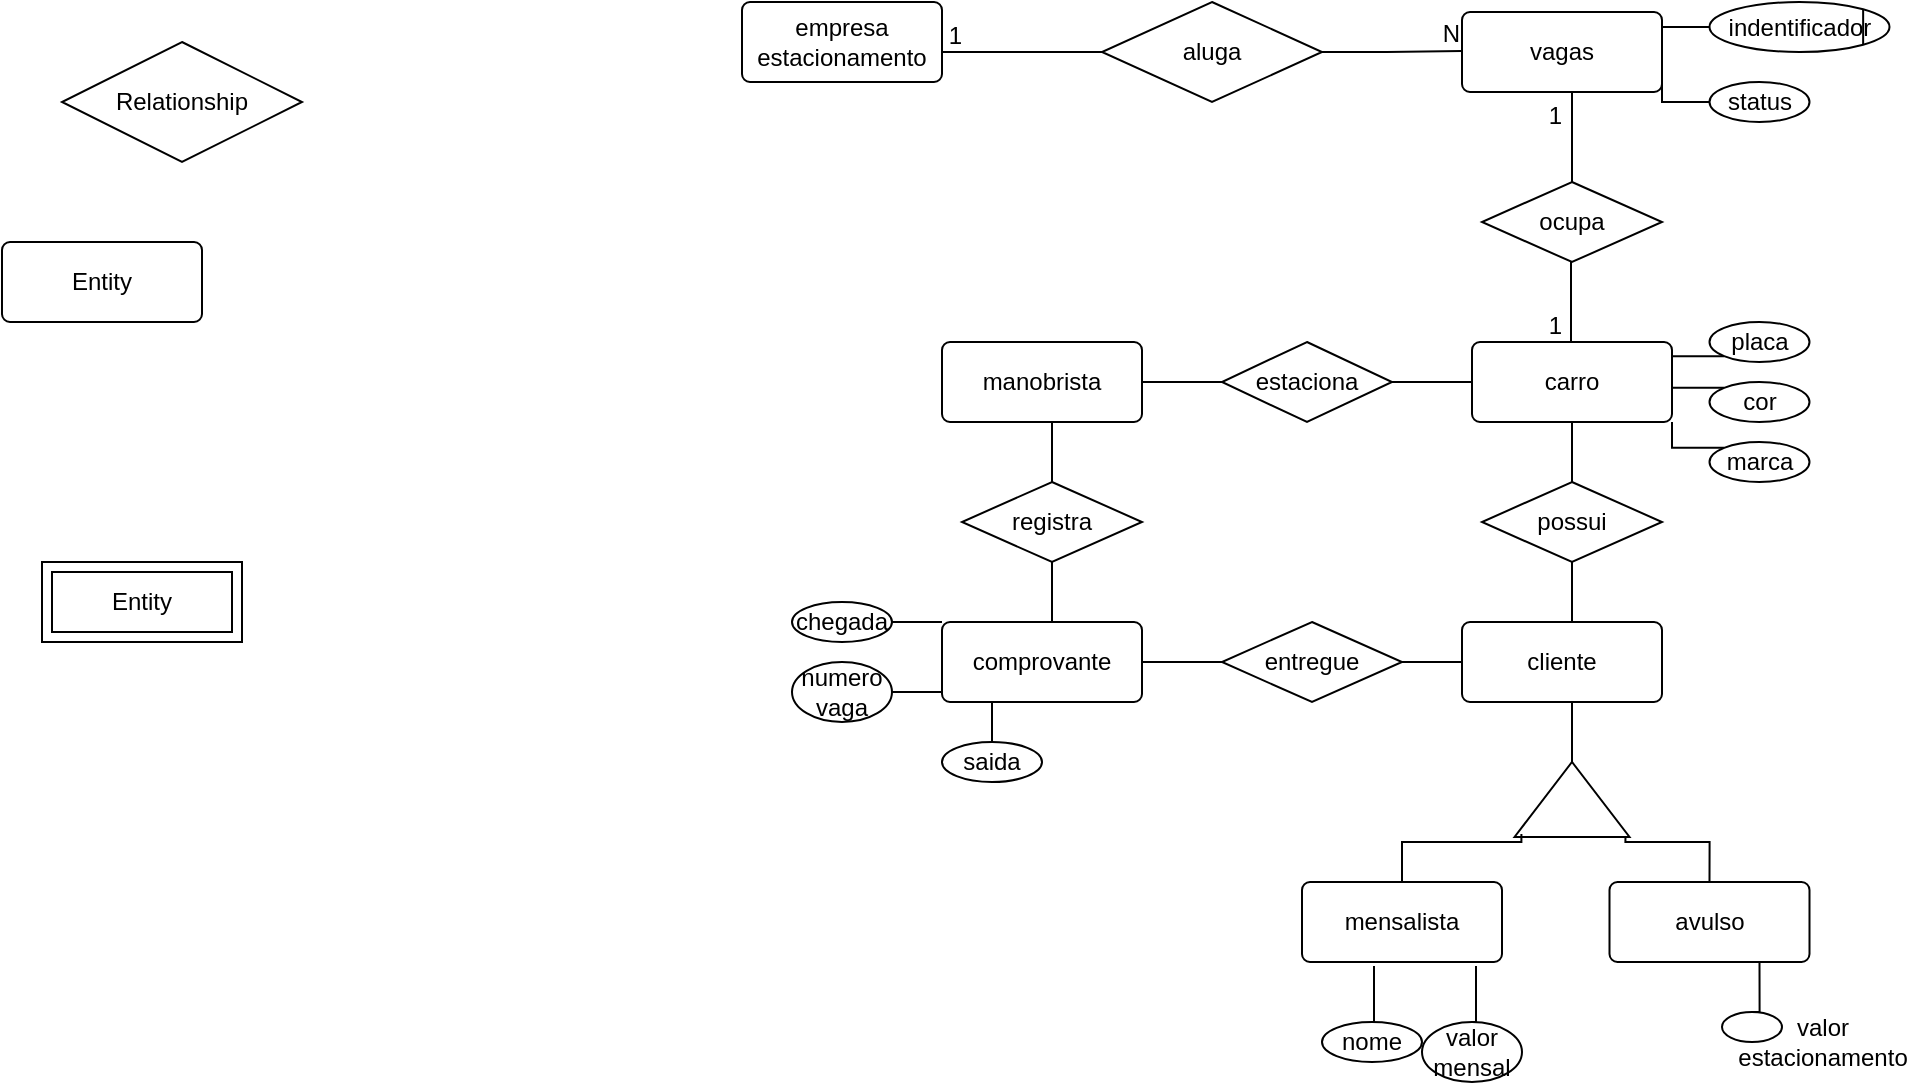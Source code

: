 <mxfile version="15.4.3" type="github">
  <diagram id="R2lEEEUBdFMjLlhIrx00" name="Page-1">
    <mxGraphModel dx="2212" dy="794" grid="1" gridSize="10" guides="1" tooltips="1" connect="1" arrows="1" fold="1" page="1" pageScale="1" pageWidth="850" pageHeight="1100" math="0" shadow="0" extFonts="Permanent Marker^https://fonts.googleapis.com/css?family=Permanent+Marker">
      <root>
        <mxCell id="0" />
        <mxCell id="1" parent="0" />
        <mxCell id="3yYCjN4qb88p876HNfDu-1" value="aluga" style="shape=rhombus;perimeter=rhombusPerimeter;whiteSpace=wrap;html=1;align=center;" vertex="1" parent="1">
          <mxGeometry x="360" y="50" width="110" height="50" as="geometry" />
        </mxCell>
        <mxCell id="3yYCjN4qb88p876HNfDu-4" value="" style="endArrow=none;html=1;rounded=0;edgeStyle=orthogonalEdgeStyle;" edge="1" parent="1">
          <mxGeometry relative="1" as="geometry">
            <mxPoint x="360" y="75" as="sourcePoint" />
            <mxPoint x="280" y="75" as="targetPoint" />
            <Array as="points">
              <mxPoint x="280" y="75" />
            </Array>
          </mxGeometry>
        </mxCell>
        <mxCell id="3yYCjN4qb88p876HNfDu-5" value="1" style="resizable=0;html=1;align=right;verticalAlign=bottom;" connectable="0" vertex="1" parent="3yYCjN4qb88p876HNfDu-4">
          <mxGeometry x="1" relative="1" as="geometry">
            <mxPoint x="10" as="offset" />
          </mxGeometry>
        </mxCell>
        <mxCell id="3yYCjN4qb88p876HNfDu-8" value="Entity" style="shape=ext;margin=3;double=1;whiteSpace=wrap;html=1;align=center;" vertex="1" parent="1">
          <mxGeometry x="-170" y="330" width="100" height="40" as="geometry" />
        </mxCell>
        <mxCell id="3yYCjN4qb88p876HNfDu-10" value="Entity" style="rounded=1;arcSize=10;whiteSpace=wrap;html=1;align=center;" vertex="1" parent="1">
          <mxGeometry x="-190" y="170" width="100" height="40" as="geometry" />
        </mxCell>
        <mxCell id="3yYCjN4qb88p876HNfDu-11" value="empresa estacionamento&lt;br&gt;" style="rounded=1;arcSize=10;whiteSpace=wrap;html=1;align=center;" vertex="1" parent="1">
          <mxGeometry x="180" y="50" width="100" height="40" as="geometry" />
        </mxCell>
        <mxCell id="3yYCjN4qb88p876HNfDu-29" style="edgeStyle=orthogonalEdgeStyle;rounded=0;orthogonalLoop=1;jettySize=auto;html=1;exitX=0.5;exitY=1;exitDx=0;exitDy=0;entryX=0.5;entryY=0;entryDx=0;entryDy=0;strokeColor=none;" edge="1" parent="1" target="3yYCjN4qb88p876HNfDu-26">
          <mxGeometry relative="1" as="geometry">
            <mxPoint x="590" y="95" as="sourcePoint" />
            <Array as="points">
              <mxPoint x="595" y="95" />
            </Array>
          </mxGeometry>
        </mxCell>
        <mxCell id="3yYCjN4qb88p876HNfDu-63" style="edgeStyle=orthogonalEdgeStyle;rounded=0;orthogonalLoop=1;jettySize=auto;html=1;exitX=0.5;exitY=1;exitDx=0;exitDy=0;entryX=1;entryY=0.5;entryDx=0;entryDy=0;endArrow=none;endFill=0;strokeColor=default;" edge="1" parent="1" source="3yYCjN4qb88p876HNfDu-13" target="3yYCjN4qb88p876HNfDu-62">
          <mxGeometry relative="1" as="geometry" />
        </mxCell>
        <mxCell id="3yYCjN4qb88p876HNfDu-13" value="cliente" style="rounded=1;arcSize=10;whiteSpace=wrap;html=1;align=center;" vertex="1" parent="1">
          <mxGeometry x="540" y="360" width="100" height="40" as="geometry" />
        </mxCell>
        <mxCell id="3yYCjN4qb88p876HNfDu-58" style="edgeStyle=orthogonalEdgeStyle;rounded=0;orthogonalLoop=1;jettySize=auto;html=1;exitX=0.5;exitY=1;exitDx=0;exitDy=0;entryX=0.5;entryY=0;entryDx=0;entryDy=0;endArrow=none;endFill=0;strokeColor=default;" edge="1" parent="1" source="3yYCjN4qb88p876HNfDu-14" target="3yYCjN4qb88p876HNfDu-56">
          <mxGeometry relative="1" as="geometry" />
        </mxCell>
        <mxCell id="3yYCjN4qb88p876HNfDu-59" style="edgeStyle=orthogonalEdgeStyle;rounded=0;orthogonalLoop=1;jettySize=auto;html=1;exitX=1;exitY=0.5;exitDx=0;exitDy=0;entryX=0;entryY=0.5;entryDx=0;entryDy=0;endArrow=none;endFill=0;strokeColor=default;" edge="1" parent="1" source="3yYCjN4qb88p876HNfDu-14" target="3yYCjN4qb88p876HNfDu-53">
          <mxGeometry relative="1" as="geometry" />
        </mxCell>
        <mxCell id="3yYCjN4qb88p876HNfDu-14" value="manobrista" style="rounded=1;arcSize=10;whiteSpace=wrap;html=1;align=center;" vertex="1" parent="1">
          <mxGeometry x="280" y="220" width="100" height="40" as="geometry" />
        </mxCell>
        <mxCell id="3yYCjN4qb88p876HNfDu-50" style="edgeStyle=orthogonalEdgeStyle;rounded=0;orthogonalLoop=1;jettySize=auto;html=1;exitX=0.5;exitY=1;exitDx=0;exitDy=0;entryX=0.5;entryY=0;entryDx=0;entryDy=0;strokeColor=default;endArrow=none;endFill=0;" edge="1" parent="1" source="3yYCjN4qb88p876HNfDu-15" target="3yYCjN4qb88p876HNfDu-47">
          <mxGeometry relative="1" as="geometry" />
        </mxCell>
        <mxCell id="3yYCjN4qb88p876HNfDu-15" value="carro" style="rounded=1;arcSize=10;whiteSpace=wrap;html=1;align=center;" vertex="1" parent="1">
          <mxGeometry x="545" y="220" width="100" height="40" as="geometry" />
        </mxCell>
        <mxCell id="3yYCjN4qb88p876HNfDu-16" value="comprovante&lt;br&gt;" style="rounded=1;arcSize=10;whiteSpace=wrap;html=1;align=center;" vertex="1" parent="1">
          <mxGeometry x="280" y="360" width="100" height="40" as="geometry" />
        </mxCell>
        <mxCell id="3yYCjN4qb88p876HNfDu-18" value="Relationship" style="shape=rhombus;perimeter=rhombusPerimeter;whiteSpace=wrap;html=1;align=center;" vertex="1" parent="1">
          <mxGeometry x="-160" y="70" width="120" height="60" as="geometry" />
        </mxCell>
        <mxCell id="3yYCjN4qb88p876HNfDu-22" value="" style="endArrow=none;html=1;rounded=0;edgeStyle=orthogonalEdgeStyle;" edge="1" parent="1">
          <mxGeometry relative="1" as="geometry">
            <mxPoint x="470" y="75" as="sourcePoint" />
            <mxPoint x="540" y="74.5" as="targetPoint" />
            <Array as="points">
              <mxPoint x="502.5" y="74.5" />
              <mxPoint x="502.5" y="74.5" />
            </Array>
          </mxGeometry>
        </mxCell>
        <mxCell id="3yYCjN4qb88p876HNfDu-23" value="N" style="resizable=0;html=1;align=right;verticalAlign=bottom;" connectable="0" vertex="1" parent="3yYCjN4qb88p876HNfDu-22">
          <mxGeometry x="1" relative="1" as="geometry" />
        </mxCell>
        <mxCell id="3yYCjN4qb88p876HNfDu-24" value="" style="endArrow=none;html=1;rounded=0;edgeStyle=orthogonalEdgeStyle;exitX=0.5;exitY=0;exitDx=0;exitDy=0;entryX=0.5;entryY=1;entryDx=0;entryDy=0;" edge="1" parent="1" source="3yYCjN4qb88p876HNfDu-26" target="3yYCjN4qb88p876HNfDu-33">
          <mxGeometry relative="1" as="geometry">
            <mxPoint x="594.5" y="170" as="sourcePoint" />
            <mxPoint x="590" y="110" as="targetPoint" />
            <Array as="points">
              <mxPoint x="595" y="95" />
            </Array>
          </mxGeometry>
        </mxCell>
        <mxCell id="3yYCjN4qb88p876HNfDu-25" value="1" style="resizable=0;html=1;align=right;verticalAlign=bottom;" connectable="0" vertex="1" parent="3yYCjN4qb88p876HNfDu-24">
          <mxGeometry x="1" relative="1" as="geometry">
            <mxPoint y="20" as="offset" />
          </mxGeometry>
        </mxCell>
        <mxCell id="3yYCjN4qb88p876HNfDu-26" value="ocupa" style="shape=rhombus;perimeter=rhombusPerimeter;whiteSpace=wrap;html=1;align=center;" vertex="1" parent="1">
          <mxGeometry x="550" y="140" width="90" height="40" as="geometry" />
        </mxCell>
        <mxCell id="3yYCjN4qb88p876HNfDu-33" value="vagas" style="rounded=1;arcSize=10;whiteSpace=wrap;html=1;align=center;" vertex="1" parent="1">
          <mxGeometry x="540" y="55" width="100" height="40" as="geometry" />
        </mxCell>
        <mxCell id="3yYCjN4qb88p876HNfDu-36" value="" style="endArrow=none;html=1;rounded=0;edgeStyle=orthogonalEdgeStyle;" edge="1" parent="1">
          <mxGeometry relative="1" as="geometry">
            <mxPoint x="594.5" y="220" as="sourcePoint" />
            <mxPoint x="594.5" y="180" as="targetPoint" />
            <Array as="points">
              <mxPoint x="594.5" y="180" />
            </Array>
          </mxGeometry>
        </mxCell>
        <mxCell id="3yYCjN4qb88p876HNfDu-37" value="1" style="resizable=0;html=1;align=right;verticalAlign=bottom;" connectable="0" vertex="1" parent="3yYCjN4qb88p876HNfDu-36">
          <mxGeometry x="1" relative="1" as="geometry">
            <mxPoint x="-4" y="40" as="offset" />
          </mxGeometry>
        </mxCell>
        <mxCell id="3yYCjN4qb88p876HNfDu-51" style="edgeStyle=orthogonalEdgeStyle;rounded=0;orthogonalLoop=1;jettySize=auto;html=1;exitX=0.5;exitY=1;exitDx=0;exitDy=0;entryX=0.5;entryY=0;entryDx=0;entryDy=0;endArrow=none;endFill=0;strokeColor=default;" edge="1" parent="1" source="3yYCjN4qb88p876HNfDu-47" target="3yYCjN4qb88p876HNfDu-13">
          <mxGeometry relative="1" as="geometry">
            <Array as="points">
              <mxPoint x="595" y="360" />
            </Array>
          </mxGeometry>
        </mxCell>
        <mxCell id="3yYCjN4qb88p876HNfDu-47" value="possui" style="shape=rhombus;perimeter=rhombusPerimeter;whiteSpace=wrap;html=1;align=center;" vertex="1" parent="1">
          <mxGeometry x="550" y="290" width="90" height="40" as="geometry" />
        </mxCell>
        <mxCell id="3yYCjN4qb88p876HNfDu-54" style="edgeStyle=orthogonalEdgeStyle;rounded=0;orthogonalLoop=1;jettySize=auto;html=1;exitX=1;exitY=0.5;exitDx=0;exitDy=0;entryX=0;entryY=0.5;entryDx=0;entryDy=0;endArrow=none;endFill=0;strokeColor=default;" edge="1" parent="1" source="3yYCjN4qb88p876HNfDu-52" target="3yYCjN4qb88p876HNfDu-13">
          <mxGeometry relative="1" as="geometry" />
        </mxCell>
        <mxCell id="3yYCjN4qb88p876HNfDu-55" style="edgeStyle=orthogonalEdgeStyle;rounded=0;orthogonalLoop=1;jettySize=auto;html=1;exitX=0;exitY=0.5;exitDx=0;exitDy=0;entryX=1;entryY=0.5;entryDx=0;entryDy=0;endArrow=none;endFill=0;strokeColor=default;" edge="1" parent="1" source="3yYCjN4qb88p876HNfDu-52" target="3yYCjN4qb88p876HNfDu-16">
          <mxGeometry relative="1" as="geometry" />
        </mxCell>
        <mxCell id="3yYCjN4qb88p876HNfDu-52" value="entregue" style="shape=rhombus;perimeter=rhombusPerimeter;whiteSpace=wrap;html=1;align=center;" vertex="1" parent="1">
          <mxGeometry x="420" y="360" width="90" height="40" as="geometry" />
        </mxCell>
        <mxCell id="3yYCjN4qb88p876HNfDu-60" style="edgeStyle=orthogonalEdgeStyle;rounded=0;orthogonalLoop=1;jettySize=auto;html=1;exitX=1;exitY=0.5;exitDx=0;exitDy=0;entryX=0;entryY=0.5;entryDx=0;entryDy=0;endArrow=none;endFill=0;strokeColor=default;" edge="1" parent="1" source="3yYCjN4qb88p876HNfDu-53" target="3yYCjN4qb88p876HNfDu-15">
          <mxGeometry relative="1" as="geometry" />
        </mxCell>
        <mxCell id="3yYCjN4qb88p876HNfDu-53" value="estaciona" style="shape=rhombus;perimeter=rhombusPerimeter;whiteSpace=wrap;html=1;align=center;" vertex="1" parent="1">
          <mxGeometry x="420" y="220" width="85" height="40" as="geometry" />
        </mxCell>
        <mxCell id="3yYCjN4qb88p876HNfDu-57" style="edgeStyle=orthogonalEdgeStyle;rounded=0;orthogonalLoop=1;jettySize=auto;html=1;exitX=0.5;exitY=1;exitDx=0;exitDy=0;entryX=0.5;entryY=0;entryDx=0;entryDy=0;endArrow=none;endFill=0;strokeColor=default;" edge="1" parent="1" source="3yYCjN4qb88p876HNfDu-56" target="3yYCjN4qb88p876HNfDu-16">
          <mxGeometry relative="1" as="geometry">
            <Array as="points">
              <mxPoint x="335" y="360" />
            </Array>
          </mxGeometry>
        </mxCell>
        <mxCell id="3yYCjN4qb88p876HNfDu-56" value="registra" style="shape=rhombus;perimeter=rhombusPerimeter;whiteSpace=wrap;html=1;align=center;" vertex="1" parent="1">
          <mxGeometry x="290" y="290" width="90" height="40" as="geometry" />
        </mxCell>
        <mxCell id="3yYCjN4qb88p876HNfDu-62" value="" style="triangle;whiteSpace=wrap;html=1;rotation=-90;" vertex="1" parent="1">
          <mxGeometry x="576.25" y="420" width="37.5" height="57.5" as="geometry" />
        </mxCell>
        <mxCell id="3yYCjN4qb88p876HNfDu-77" style="edgeStyle=orthogonalEdgeStyle;rounded=0;orthogonalLoop=1;jettySize=auto;html=1;exitX=0.5;exitY=0;exitDx=0;exitDy=0;entryX=0.04;entryY=0.06;entryDx=0;entryDy=0;entryPerimeter=0;endArrow=none;endFill=0;strokeColor=default;" edge="1" parent="1" source="3yYCjN4qb88p876HNfDu-64" target="3yYCjN4qb88p876HNfDu-62">
          <mxGeometry relative="1" as="geometry" />
        </mxCell>
        <mxCell id="3yYCjN4qb88p876HNfDu-64" value="mensalista" style="rounded=1;arcSize=10;whiteSpace=wrap;html=1;align=center;" vertex="1" parent="1">
          <mxGeometry x="460" y="490" width="100" height="40" as="geometry" />
        </mxCell>
        <mxCell id="3yYCjN4qb88p876HNfDu-76" style="edgeStyle=orthogonalEdgeStyle;rounded=0;orthogonalLoop=1;jettySize=auto;html=1;exitX=0.5;exitY=0;exitDx=0;exitDy=0;entryX=-0.006;entryY=0.965;entryDx=0;entryDy=0;entryPerimeter=0;endArrow=none;endFill=0;strokeColor=default;" edge="1" parent="1" source="3yYCjN4qb88p876HNfDu-65" target="3yYCjN4qb88p876HNfDu-62">
          <mxGeometry relative="1" as="geometry" />
        </mxCell>
        <mxCell id="3yYCjN4qb88p876HNfDu-65" value="avulso" style="rounded=1;arcSize=10;whiteSpace=wrap;html=1;align=center;" vertex="1" parent="1">
          <mxGeometry x="613.75" y="490" width="100" height="40" as="geometry" />
        </mxCell>
        <mxCell id="3yYCjN4qb88p876HNfDu-83" style="edgeStyle=orthogonalEdgeStyle;rounded=0;orthogonalLoop=1;jettySize=auto;html=1;exitX=0;exitY=0;exitDx=0;exitDy=0;entryX=1;entryY=0.5;entryDx=0;entryDy=0;endArrow=none;endFill=0;strokeColor=default;" edge="1" parent="1" source="3yYCjN4qb88p876HNfDu-81" target="3yYCjN4qb88p876HNfDu-15">
          <mxGeometry relative="1" as="geometry" />
        </mxCell>
        <mxCell id="3yYCjN4qb88p876HNfDu-81" value="cor" style="ellipse;whiteSpace=wrap;html=1;align=center;" vertex="1" parent="1">
          <mxGeometry x="663.75" y="240" width="50" height="20" as="geometry" />
        </mxCell>
        <mxCell id="3yYCjN4qb88p876HNfDu-85" style="edgeStyle=orthogonalEdgeStyle;rounded=0;orthogonalLoop=1;jettySize=auto;html=1;exitX=0;exitY=1;exitDx=0;exitDy=0;entryX=1;entryY=0.25;entryDx=0;entryDy=0;endArrow=none;endFill=0;strokeColor=default;" edge="1" parent="1" source="3yYCjN4qb88p876HNfDu-84" target="3yYCjN4qb88p876HNfDu-15">
          <mxGeometry relative="1" as="geometry" />
        </mxCell>
        <mxCell id="3yYCjN4qb88p876HNfDu-84" value="placa" style="ellipse;whiteSpace=wrap;html=1;align=center;" vertex="1" parent="1">
          <mxGeometry x="663.75" y="210" width="50" height="20" as="geometry" />
        </mxCell>
        <mxCell id="3yYCjN4qb88p876HNfDu-89" style="edgeStyle=orthogonalEdgeStyle;rounded=0;orthogonalLoop=1;jettySize=auto;html=1;exitX=0;exitY=0.5;exitDx=0;exitDy=0;entryX=1;entryY=0.25;entryDx=0;entryDy=0;endArrow=none;endFill=0;strokeColor=default;" edge="1" parent="1" source="3yYCjN4qb88p876HNfDu-86" target="3yYCjN4qb88p876HNfDu-33">
          <mxGeometry relative="1" as="geometry" />
        </mxCell>
        <mxCell id="3yYCjN4qb88p876HNfDu-86" value="indentificador" style="ellipse;whiteSpace=wrap;html=1;align=center;" vertex="1" parent="1">
          <mxGeometry x="663.75" y="50" width="90" height="25" as="geometry" />
        </mxCell>
        <mxCell id="3yYCjN4qb88p876HNfDu-91" style="edgeStyle=orthogonalEdgeStyle;rounded=0;orthogonalLoop=1;jettySize=auto;html=1;exitX=0;exitY=0.5;exitDx=0;exitDy=0;entryX=1;entryY=0.75;entryDx=0;entryDy=0;endArrow=none;endFill=0;strokeColor=default;" edge="1" parent="1" source="3yYCjN4qb88p876HNfDu-87" target="3yYCjN4qb88p876HNfDu-33">
          <mxGeometry relative="1" as="geometry" />
        </mxCell>
        <mxCell id="3yYCjN4qb88p876HNfDu-87" value="status" style="ellipse;whiteSpace=wrap;html=1;align=center;" vertex="1" parent="1">
          <mxGeometry x="663.75" y="90" width="50" height="20" as="geometry" />
        </mxCell>
        <mxCell id="3yYCjN4qb88p876HNfDu-88" style="edgeStyle=orthogonalEdgeStyle;rounded=0;orthogonalLoop=1;jettySize=auto;html=1;exitX=1;exitY=0;exitDx=0;exitDy=0;entryX=1;entryY=1;entryDx=0;entryDy=0;endArrow=none;endFill=0;strokeColor=default;" edge="1" parent="1" source="3yYCjN4qb88p876HNfDu-86" target="3yYCjN4qb88p876HNfDu-86">
          <mxGeometry relative="1" as="geometry" />
        </mxCell>
        <mxCell id="3yYCjN4qb88p876HNfDu-93" style="edgeStyle=orthogonalEdgeStyle;rounded=0;orthogonalLoop=1;jettySize=auto;html=1;exitX=0;exitY=0;exitDx=0;exitDy=0;entryX=1;entryY=1;entryDx=0;entryDy=0;endArrow=none;endFill=0;strokeColor=default;" edge="1" parent="1" source="3yYCjN4qb88p876HNfDu-92" target="3yYCjN4qb88p876HNfDu-15">
          <mxGeometry relative="1" as="geometry" />
        </mxCell>
        <mxCell id="3yYCjN4qb88p876HNfDu-92" value="marca" style="ellipse;whiteSpace=wrap;html=1;align=center;" vertex="1" parent="1">
          <mxGeometry x="663.75" y="270" width="50" height="20" as="geometry" />
        </mxCell>
        <mxCell id="3yYCjN4qb88p876HNfDu-98" style="edgeStyle=orthogonalEdgeStyle;rounded=0;orthogonalLoop=1;jettySize=auto;html=1;exitX=1;exitY=0.5;exitDx=0;exitDy=0;entryX=0;entryY=0;entryDx=0;entryDy=0;endArrow=none;endFill=0;strokeColor=default;" edge="1" parent="1" source="3yYCjN4qb88p876HNfDu-94" target="3yYCjN4qb88p876HNfDu-16">
          <mxGeometry relative="1" as="geometry" />
        </mxCell>
        <mxCell id="3yYCjN4qb88p876HNfDu-94" value="chegada" style="ellipse;whiteSpace=wrap;html=1;align=center;" vertex="1" parent="1">
          <mxGeometry x="205" y="350" width="50" height="20" as="geometry" />
        </mxCell>
        <mxCell id="3yYCjN4qb88p876HNfDu-97" style="edgeStyle=orthogonalEdgeStyle;rounded=0;orthogonalLoop=1;jettySize=auto;html=1;exitX=1;exitY=0.5;exitDx=0;exitDy=0;entryX=0;entryY=0.75;entryDx=0;entryDy=0;endArrow=none;endFill=0;strokeColor=default;" edge="1" parent="1" source="3yYCjN4qb88p876HNfDu-95" target="3yYCjN4qb88p876HNfDu-16">
          <mxGeometry relative="1" as="geometry" />
        </mxCell>
        <mxCell id="3yYCjN4qb88p876HNfDu-95" value="numero&lt;br&gt;vaga" style="ellipse;whiteSpace=wrap;html=1;align=center;" vertex="1" parent="1">
          <mxGeometry x="205" y="380" width="50" height="30" as="geometry" />
        </mxCell>
        <mxCell id="3yYCjN4qb88p876HNfDu-101" style="edgeStyle=orthogonalEdgeStyle;rounded=0;orthogonalLoop=1;jettySize=auto;html=1;exitX=0;exitY=1;exitDx=0;exitDy=0;endArrow=none;endFill=0;strokeColor=default;" edge="1" parent="1" source="3yYCjN4qb88p876HNfDu-99">
          <mxGeometry relative="1" as="geometry">
            <mxPoint x="477" y="570" as="targetPoint" />
          </mxGeometry>
        </mxCell>
        <mxCell id="3yYCjN4qb88p876HNfDu-102" style="edgeStyle=orthogonalEdgeStyle;rounded=0;orthogonalLoop=1;jettySize=auto;html=1;exitX=0.5;exitY=0;exitDx=0;exitDy=0;entryX=0.36;entryY=1.05;entryDx=0;entryDy=0;entryPerimeter=0;endArrow=none;endFill=0;strokeColor=default;" edge="1" parent="1" source="3yYCjN4qb88p876HNfDu-99" target="3yYCjN4qb88p876HNfDu-64">
          <mxGeometry relative="1" as="geometry" />
        </mxCell>
        <mxCell id="3yYCjN4qb88p876HNfDu-99" value="nome" style="ellipse;whiteSpace=wrap;html=1;align=center;" vertex="1" parent="1">
          <mxGeometry x="470" y="560" width="50" height="20" as="geometry" />
        </mxCell>
        <mxCell id="3yYCjN4qb88p876HNfDu-105" style="edgeStyle=orthogonalEdgeStyle;rounded=0;orthogonalLoop=1;jettySize=auto;html=1;exitX=0.5;exitY=0;exitDx=0;exitDy=0;entryX=0.87;entryY=1.05;entryDx=0;entryDy=0;entryPerimeter=0;endArrow=none;endFill=0;strokeColor=default;" edge="1" parent="1" source="3yYCjN4qb88p876HNfDu-103" target="3yYCjN4qb88p876HNfDu-64">
          <mxGeometry relative="1" as="geometry" />
        </mxCell>
        <mxCell id="3yYCjN4qb88p876HNfDu-103" value="valor&lt;br&gt;mensal" style="ellipse;whiteSpace=wrap;html=1;align=center;" vertex="1" parent="1">
          <mxGeometry x="520" y="560" width="50" height="30" as="geometry" />
        </mxCell>
        <mxCell id="3yYCjN4qb88p876HNfDu-215" style="edgeStyle=orthogonalEdgeStyle;rounded=0;orthogonalLoop=1;jettySize=auto;html=1;exitX=0.5;exitY=0;exitDx=0;exitDy=0;entryX=0.25;entryY=1;entryDx=0;entryDy=0;endArrow=none;endFill=0;strokeColor=default;" edge="1" parent="1" source="3yYCjN4qb88p876HNfDu-214" target="3yYCjN4qb88p876HNfDu-16">
          <mxGeometry relative="1" as="geometry" />
        </mxCell>
        <mxCell id="3yYCjN4qb88p876HNfDu-214" value="saida" style="ellipse;whiteSpace=wrap;html=1;align=center;" vertex="1" parent="1">
          <mxGeometry x="280" y="420" width="50" height="20" as="geometry" />
        </mxCell>
        <mxCell id="3yYCjN4qb88p876HNfDu-217" style="edgeStyle=orthogonalEdgeStyle;rounded=0;orthogonalLoop=1;jettySize=auto;html=1;exitX=0.5;exitY=0;exitDx=0;exitDy=0;entryX=0.75;entryY=1;entryDx=0;entryDy=0;endArrow=none;endFill=0;strokeColor=default;" edge="1" parent="1" source="3yYCjN4qb88p876HNfDu-216" target="3yYCjN4qb88p876HNfDu-65">
          <mxGeometry relative="1" as="geometry" />
        </mxCell>
        <mxCell id="3yYCjN4qb88p876HNfDu-216" value="" style="ellipse;whiteSpace=wrap;html=1;align=center;" vertex="1" parent="1">
          <mxGeometry x="670" y="555" width="30" height="15" as="geometry" />
        </mxCell>
        <mxCell id="3yYCjN4qb88p876HNfDu-218" value="valor &lt;br&gt;estacionamento&lt;br&gt;" style="text;html=1;align=center;verticalAlign=middle;resizable=0;points=[];autosize=1;strokeColor=none;fillColor=none;" vertex="1" parent="1">
          <mxGeometry x="670" y="555" width="100" height="30" as="geometry" />
        </mxCell>
      </root>
    </mxGraphModel>
  </diagram>
</mxfile>
